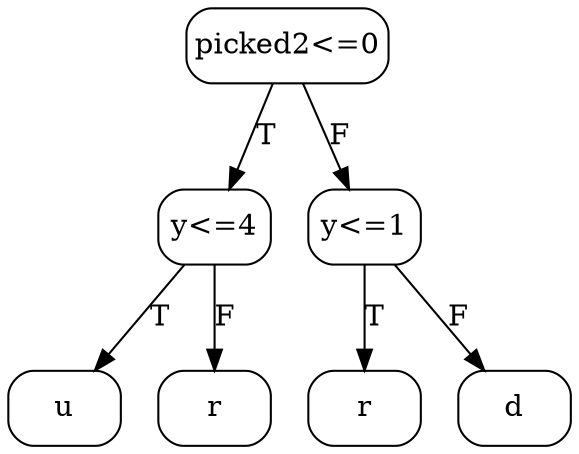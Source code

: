 // decision tree
digraph {
	2 [label=u margin="0.05,0.05" shape=box style=rounded]
	3 [label=r margin="0.05,0.05" shape=box style=rounded]
	1 [label="y<=4" margin="0.05,0.05" shape=box style=rounded]
	1 -> 2 [label=T]
	1 -> 3 [label=F]
	5 [label=r margin="0.05,0.05" shape=box style=rounded]
	6 [label=d margin="0.05,0.05" shape=box style=rounded]
	4 [label="y<=1" margin="0.05,0.05" shape=box style=rounded]
	4 -> 5 [label=T]
	4 -> 6 [label=F]
	0 [label="picked2<=0" margin="0.05,0.05" shape=box style=rounded]
	0 -> 1 [label=T]
	0 -> 4 [label=F]
}
